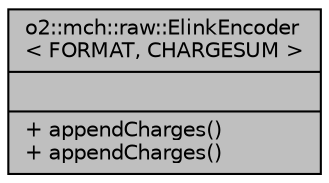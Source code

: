 digraph "o2::mch::raw::ElinkEncoder&lt; FORMAT, CHARGESUM &gt;"
{
 // INTERACTIVE_SVG=YES
  bgcolor="transparent";
  edge [fontname="Helvetica",fontsize="10",labelfontname="Helvetica",labelfontsize="10"];
  node [fontname="Helvetica",fontsize="10",shape=record];
  Node1 [label="{o2::mch::raw::ElinkEncoder\l\< FORMAT, CHARGESUM \>\n||+ appendCharges()\l+ appendCharges()\l}",height=0.2,width=0.4,color="black", fillcolor="grey75", style="filled", fontcolor="black"];
}
